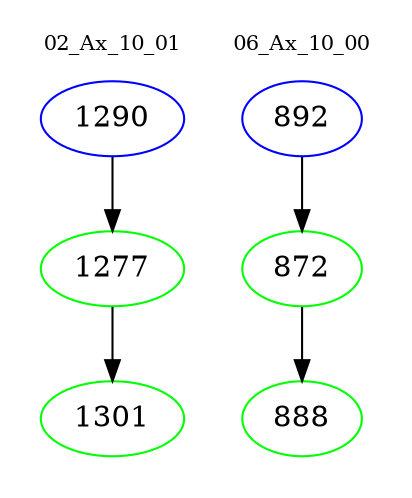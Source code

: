 digraph{
subgraph cluster_0 {
color = white
label = "02_Ax_10_01";
fontsize=10;
T0_1290 [label="1290", color="blue"]
T0_1290 -> T0_1277 [color="black"]
T0_1277 [label="1277", color="green"]
T0_1277 -> T0_1301 [color="black"]
T0_1301 [label="1301", color="green"]
}
subgraph cluster_1 {
color = white
label = "06_Ax_10_00";
fontsize=10;
T1_892 [label="892", color="blue"]
T1_892 -> T1_872 [color="black"]
T1_872 [label="872", color="green"]
T1_872 -> T1_888 [color="black"]
T1_888 [label="888", color="green"]
}
}
